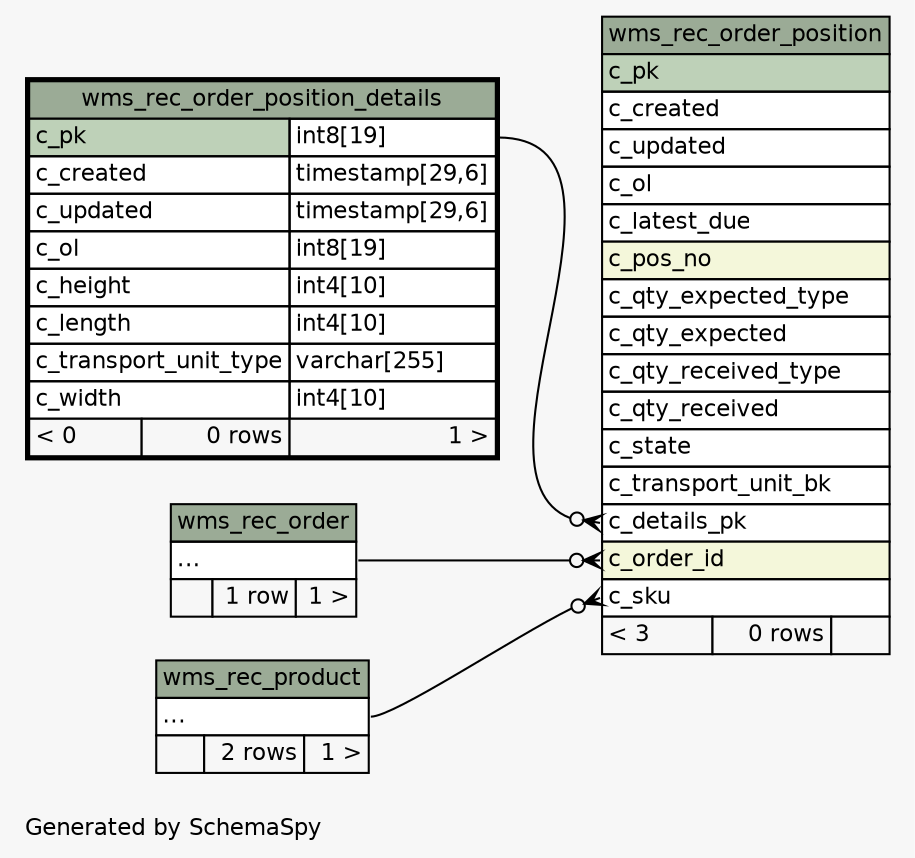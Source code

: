 // dot 2.38.0 on Linux 4.15.0-1055-gcp
// SchemaSpy rev Unknown
digraph "twoDegreesRelationshipsDiagram" {
  graph [
    rankdir="RL"
    bgcolor="#f7f7f7"
    label="\nGenerated by SchemaSpy"
    labeljust="l"
    nodesep="0.18"
    ranksep="0.46"
    fontname="Helvetica"
    fontsize="11"
  ];
  node [
    fontname="Helvetica"
    fontsize="11"
    shape="plaintext"
  ];
  edge [
    arrowsize="0.8"
  ];
  "wms_rec_order_position":"c_details_pk":w -> "wms_rec_order_position_details":"c_pk.type":e [arrowhead=none dir=back arrowtail=crowodot];
  "wms_rec_order_position":"c_order_id":w -> "wms_rec_order":"elipses":e [arrowhead=none dir=back arrowtail=crowodot];
  "wms_rec_order_position":"c_sku":w -> "wms_rec_product":"elipses":e [arrowhead=none dir=back arrowtail=crowodot];
  "wms_rec_order" [
    label=<
    <TABLE BORDER="0" CELLBORDER="1" CELLSPACING="0" BGCOLOR="#ffffff">
      <TR><TD COLSPAN="3" BGCOLOR="#9bab96" ALIGN="CENTER">wms_rec_order</TD></TR>
      <TR><TD PORT="elipses" COLSPAN="3" ALIGN="LEFT">...</TD></TR>
      <TR><TD ALIGN="LEFT" BGCOLOR="#f7f7f7">  </TD><TD ALIGN="RIGHT" BGCOLOR="#f7f7f7">1 row</TD><TD ALIGN="RIGHT" BGCOLOR="#f7f7f7">1 &gt;</TD></TR>
    </TABLE>>
    URL="wms_rec_order.html"
    tooltip="wms_rec_order"
  ];
  "wms_rec_order_position" [
    label=<
    <TABLE BORDER="0" CELLBORDER="1" CELLSPACING="0" BGCOLOR="#ffffff">
      <TR><TD COLSPAN="3" BGCOLOR="#9bab96" ALIGN="CENTER">wms_rec_order_position</TD></TR>
      <TR><TD PORT="c_pk" COLSPAN="3" BGCOLOR="#bed1b8" ALIGN="LEFT">c_pk</TD></TR>
      <TR><TD PORT="c_created" COLSPAN="3" ALIGN="LEFT">c_created</TD></TR>
      <TR><TD PORT="c_updated" COLSPAN="3" ALIGN="LEFT">c_updated</TD></TR>
      <TR><TD PORT="c_ol" COLSPAN="3" ALIGN="LEFT">c_ol</TD></TR>
      <TR><TD PORT="c_latest_due" COLSPAN="3" ALIGN="LEFT">c_latest_due</TD></TR>
      <TR><TD PORT="c_pos_no" COLSPAN="3" BGCOLOR="#f4f7da" ALIGN="LEFT">c_pos_no</TD></TR>
      <TR><TD PORT="c_qty_expected_type" COLSPAN="3" ALIGN="LEFT">c_qty_expected_type</TD></TR>
      <TR><TD PORT="c_qty_expected" COLSPAN="3" ALIGN="LEFT">c_qty_expected</TD></TR>
      <TR><TD PORT="c_qty_received_type" COLSPAN="3" ALIGN="LEFT">c_qty_received_type</TD></TR>
      <TR><TD PORT="c_qty_received" COLSPAN="3" ALIGN="LEFT">c_qty_received</TD></TR>
      <TR><TD PORT="c_state" COLSPAN="3" ALIGN="LEFT">c_state</TD></TR>
      <TR><TD PORT="c_transport_unit_bk" COLSPAN="3" ALIGN="LEFT">c_transport_unit_bk</TD></TR>
      <TR><TD PORT="c_details_pk" COLSPAN="3" ALIGN="LEFT">c_details_pk</TD></TR>
      <TR><TD PORT="c_order_id" COLSPAN="3" BGCOLOR="#f4f7da" ALIGN="LEFT">c_order_id</TD></TR>
      <TR><TD PORT="c_sku" COLSPAN="3" ALIGN="LEFT">c_sku</TD></TR>
      <TR><TD ALIGN="LEFT" BGCOLOR="#f7f7f7">&lt; 3</TD><TD ALIGN="RIGHT" BGCOLOR="#f7f7f7">0 rows</TD><TD ALIGN="RIGHT" BGCOLOR="#f7f7f7">  </TD></TR>
    </TABLE>>
    URL="wms_rec_order_position.html"
    tooltip="wms_rec_order_position"
  ];
  "wms_rec_order_position_details" [
    label=<
    <TABLE BORDER="2" CELLBORDER="1" CELLSPACING="0" BGCOLOR="#ffffff">
      <TR><TD COLSPAN="3" BGCOLOR="#9bab96" ALIGN="CENTER">wms_rec_order_position_details</TD></TR>
      <TR><TD PORT="c_pk" COLSPAN="2" BGCOLOR="#bed1b8" ALIGN="LEFT">c_pk</TD><TD PORT="c_pk.type" ALIGN="LEFT">int8[19]</TD></TR>
      <TR><TD PORT="c_created" COLSPAN="2" ALIGN="LEFT">c_created</TD><TD PORT="c_created.type" ALIGN="LEFT">timestamp[29,6]</TD></TR>
      <TR><TD PORT="c_updated" COLSPAN="2" ALIGN="LEFT">c_updated</TD><TD PORT="c_updated.type" ALIGN="LEFT">timestamp[29,6]</TD></TR>
      <TR><TD PORT="c_ol" COLSPAN="2" ALIGN="LEFT">c_ol</TD><TD PORT="c_ol.type" ALIGN="LEFT">int8[19]</TD></TR>
      <TR><TD PORT="c_height" COLSPAN="2" ALIGN="LEFT">c_height</TD><TD PORT="c_height.type" ALIGN="LEFT">int4[10]</TD></TR>
      <TR><TD PORT="c_length" COLSPAN="2" ALIGN="LEFT">c_length</TD><TD PORT="c_length.type" ALIGN="LEFT">int4[10]</TD></TR>
      <TR><TD PORT="c_transport_unit_type" COLSPAN="2" ALIGN="LEFT">c_transport_unit_type</TD><TD PORT="c_transport_unit_type.type" ALIGN="LEFT">varchar[255]</TD></TR>
      <TR><TD PORT="c_width" COLSPAN="2" ALIGN="LEFT">c_width</TD><TD PORT="c_width.type" ALIGN="LEFT">int4[10]</TD></TR>
      <TR><TD ALIGN="LEFT" BGCOLOR="#f7f7f7">&lt; 0</TD><TD ALIGN="RIGHT" BGCOLOR="#f7f7f7">0 rows</TD><TD ALIGN="RIGHT" BGCOLOR="#f7f7f7">1 &gt;</TD></TR>
    </TABLE>>
    URL="wms_rec_order_position_details.html"
    tooltip="wms_rec_order_position_details"
  ];
  "wms_rec_product" [
    label=<
    <TABLE BORDER="0" CELLBORDER="1" CELLSPACING="0" BGCOLOR="#ffffff">
      <TR><TD COLSPAN="3" BGCOLOR="#9bab96" ALIGN="CENTER">wms_rec_product</TD></TR>
      <TR><TD PORT="elipses" COLSPAN="3" ALIGN="LEFT">...</TD></TR>
      <TR><TD ALIGN="LEFT" BGCOLOR="#f7f7f7">  </TD><TD ALIGN="RIGHT" BGCOLOR="#f7f7f7">2 rows</TD><TD ALIGN="RIGHT" BGCOLOR="#f7f7f7">1 &gt;</TD></TR>
    </TABLE>>
    URL="wms_rec_product.html"
    tooltip="wms_rec_product"
  ];
}
